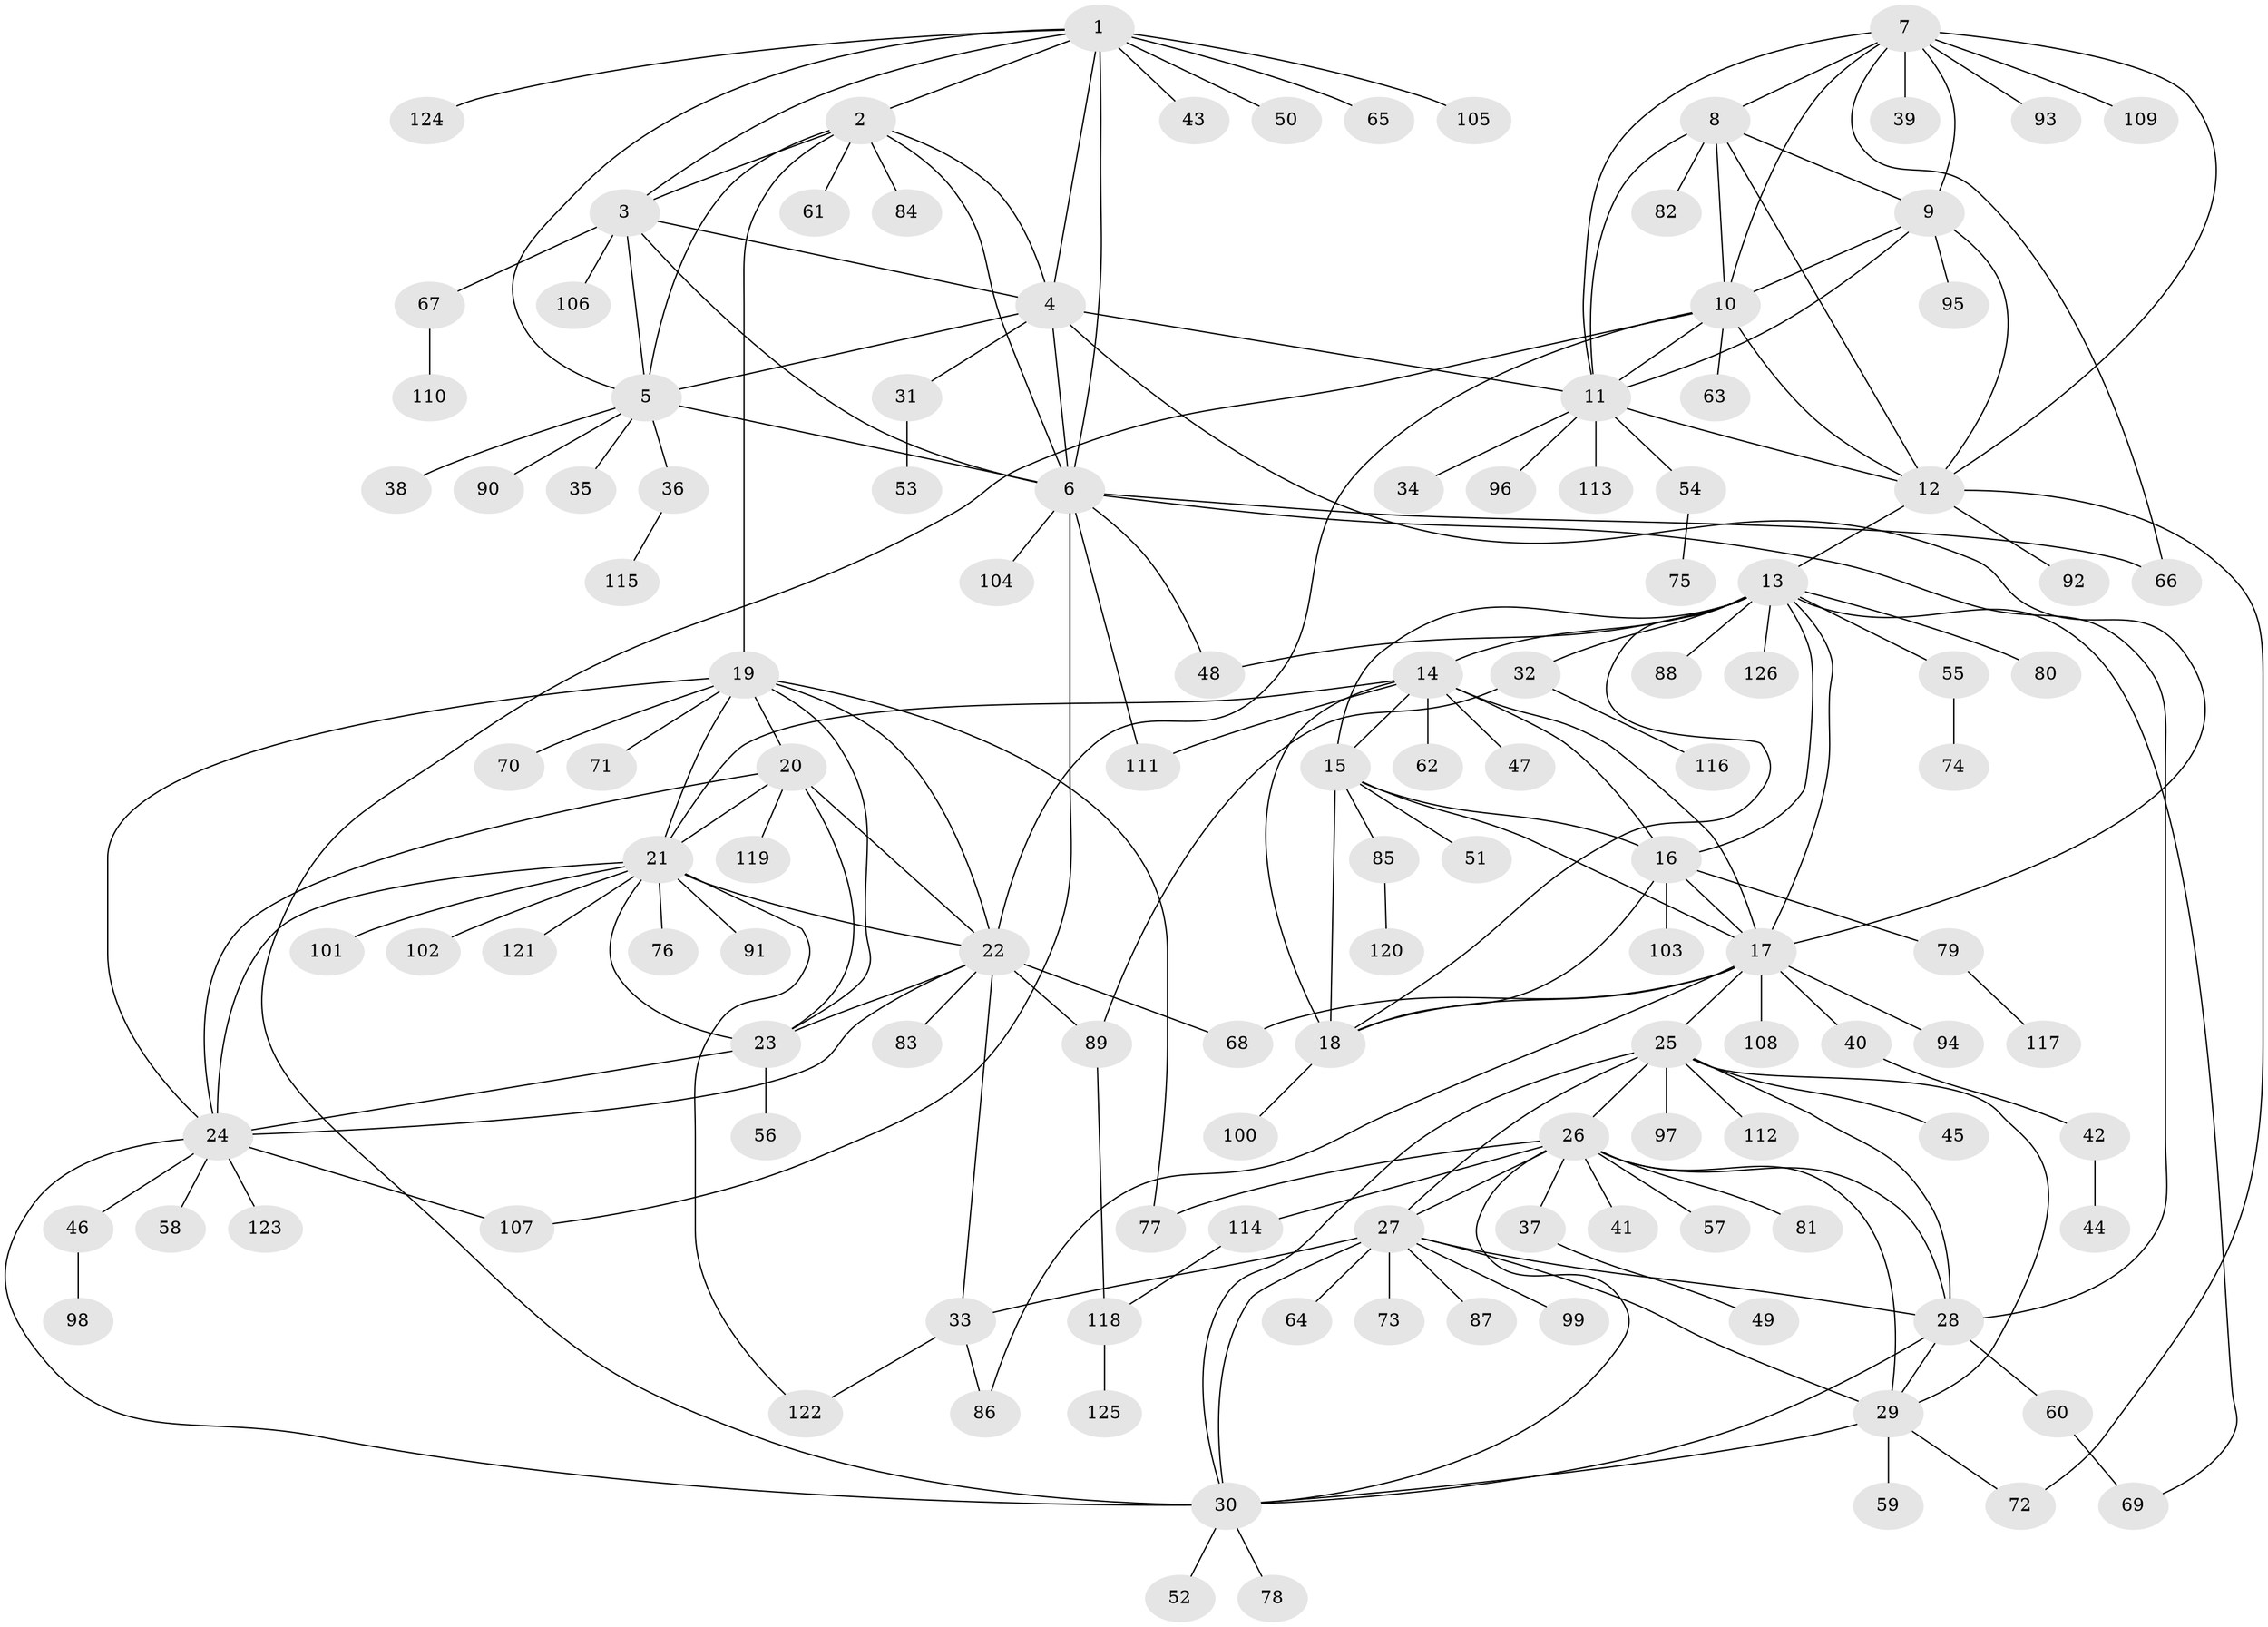 // coarse degree distribution, {6: 0.04, 4: 0.04, 10: 0.02, 7: 0.06, 11: 0.04, 5: 0.06, 3: 0.04, 8: 0.04, 2: 0.06, 1: 0.6}
// Generated by graph-tools (version 1.1) at 2025/19/03/04/25 18:19:56]
// undirected, 126 vertices, 194 edges
graph export_dot {
graph [start="1"]
  node [color=gray90,style=filled];
  1;
  2;
  3;
  4;
  5;
  6;
  7;
  8;
  9;
  10;
  11;
  12;
  13;
  14;
  15;
  16;
  17;
  18;
  19;
  20;
  21;
  22;
  23;
  24;
  25;
  26;
  27;
  28;
  29;
  30;
  31;
  32;
  33;
  34;
  35;
  36;
  37;
  38;
  39;
  40;
  41;
  42;
  43;
  44;
  45;
  46;
  47;
  48;
  49;
  50;
  51;
  52;
  53;
  54;
  55;
  56;
  57;
  58;
  59;
  60;
  61;
  62;
  63;
  64;
  65;
  66;
  67;
  68;
  69;
  70;
  71;
  72;
  73;
  74;
  75;
  76;
  77;
  78;
  79;
  80;
  81;
  82;
  83;
  84;
  85;
  86;
  87;
  88;
  89;
  90;
  91;
  92;
  93;
  94;
  95;
  96;
  97;
  98;
  99;
  100;
  101;
  102;
  103;
  104;
  105;
  106;
  107;
  108;
  109;
  110;
  111;
  112;
  113;
  114;
  115;
  116;
  117;
  118;
  119;
  120;
  121;
  122;
  123;
  124;
  125;
  126;
  1 -- 2;
  1 -- 3;
  1 -- 4;
  1 -- 5;
  1 -- 6;
  1 -- 43;
  1 -- 50;
  1 -- 65;
  1 -- 105;
  1 -- 124;
  2 -- 3;
  2 -- 4;
  2 -- 5;
  2 -- 6;
  2 -- 19;
  2 -- 61;
  2 -- 84;
  3 -- 4;
  3 -- 5;
  3 -- 6;
  3 -- 67;
  3 -- 106;
  4 -- 5;
  4 -- 6;
  4 -- 11;
  4 -- 17;
  4 -- 31;
  5 -- 6;
  5 -- 35;
  5 -- 36;
  5 -- 38;
  5 -- 90;
  6 -- 28;
  6 -- 48;
  6 -- 66;
  6 -- 104;
  6 -- 107;
  6 -- 111;
  7 -- 8;
  7 -- 9;
  7 -- 10;
  7 -- 11;
  7 -- 12;
  7 -- 39;
  7 -- 66;
  7 -- 93;
  7 -- 109;
  8 -- 9;
  8 -- 10;
  8 -- 11;
  8 -- 12;
  8 -- 82;
  9 -- 10;
  9 -- 11;
  9 -- 12;
  9 -- 95;
  10 -- 11;
  10 -- 12;
  10 -- 22;
  10 -- 30;
  10 -- 63;
  11 -- 12;
  11 -- 34;
  11 -- 54;
  11 -- 96;
  11 -- 113;
  12 -- 13;
  12 -- 72;
  12 -- 92;
  13 -- 14;
  13 -- 15;
  13 -- 16;
  13 -- 17;
  13 -- 18;
  13 -- 32;
  13 -- 48;
  13 -- 55;
  13 -- 69;
  13 -- 80;
  13 -- 88;
  13 -- 126;
  14 -- 15;
  14 -- 16;
  14 -- 17;
  14 -- 18;
  14 -- 21;
  14 -- 47;
  14 -- 62;
  14 -- 111;
  15 -- 16;
  15 -- 17;
  15 -- 18;
  15 -- 51;
  15 -- 85;
  16 -- 17;
  16 -- 18;
  16 -- 79;
  16 -- 103;
  17 -- 18;
  17 -- 25;
  17 -- 40;
  17 -- 68;
  17 -- 86;
  17 -- 94;
  17 -- 108;
  18 -- 100;
  19 -- 20;
  19 -- 21;
  19 -- 22;
  19 -- 23;
  19 -- 24;
  19 -- 70;
  19 -- 71;
  19 -- 77;
  20 -- 21;
  20 -- 22;
  20 -- 23;
  20 -- 24;
  20 -- 119;
  21 -- 22;
  21 -- 23;
  21 -- 24;
  21 -- 76;
  21 -- 91;
  21 -- 101;
  21 -- 102;
  21 -- 121;
  21 -- 122;
  22 -- 23;
  22 -- 24;
  22 -- 33;
  22 -- 68;
  22 -- 83;
  22 -- 89;
  23 -- 24;
  23 -- 56;
  24 -- 30;
  24 -- 46;
  24 -- 58;
  24 -- 107;
  24 -- 123;
  25 -- 26;
  25 -- 27;
  25 -- 28;
  25 -- 29;
  25 -- 30;
  25 -- 45;
  25 -- 97;
  25 -- 112;
  26 -- 27;
  26 -- 28;
  26 -- 29;
  26 -- 30;
  26 -- 37;
  26 -- 41;
  26 -- 57;
  26 -- 77;
  26 -- 81;
  26 -- 114;
  27 -- 28;
  27 -- 29;
  27 -- 30;
  27 -- 33;
  27 -- 64;
  27 -- 73;
  27 -- 87;
  27 -- 99;
  28 -- 29;
  28 -- 30;
  28 -- 60;
  29 -- 30;
  29 -- 59;
  29 -- 72;
  30 -- 52;
  30 -- 78;
  31 -- 53;
  32 -- 89;
  32 -- 116;
  33 -- 86;
  33 -- 122;
  36 -- 115;
  37 -- 49;
  40 -- 42;
  42 -- 44;
  46 -- 98;
  54 -- 75;
  55 -- 74;
  60 -- 69;
  67 -- 110;
  79 -- 117;
  85 -- 120;
  89 -- 118;
  114 -- 118;
  118 -- 125;
}
